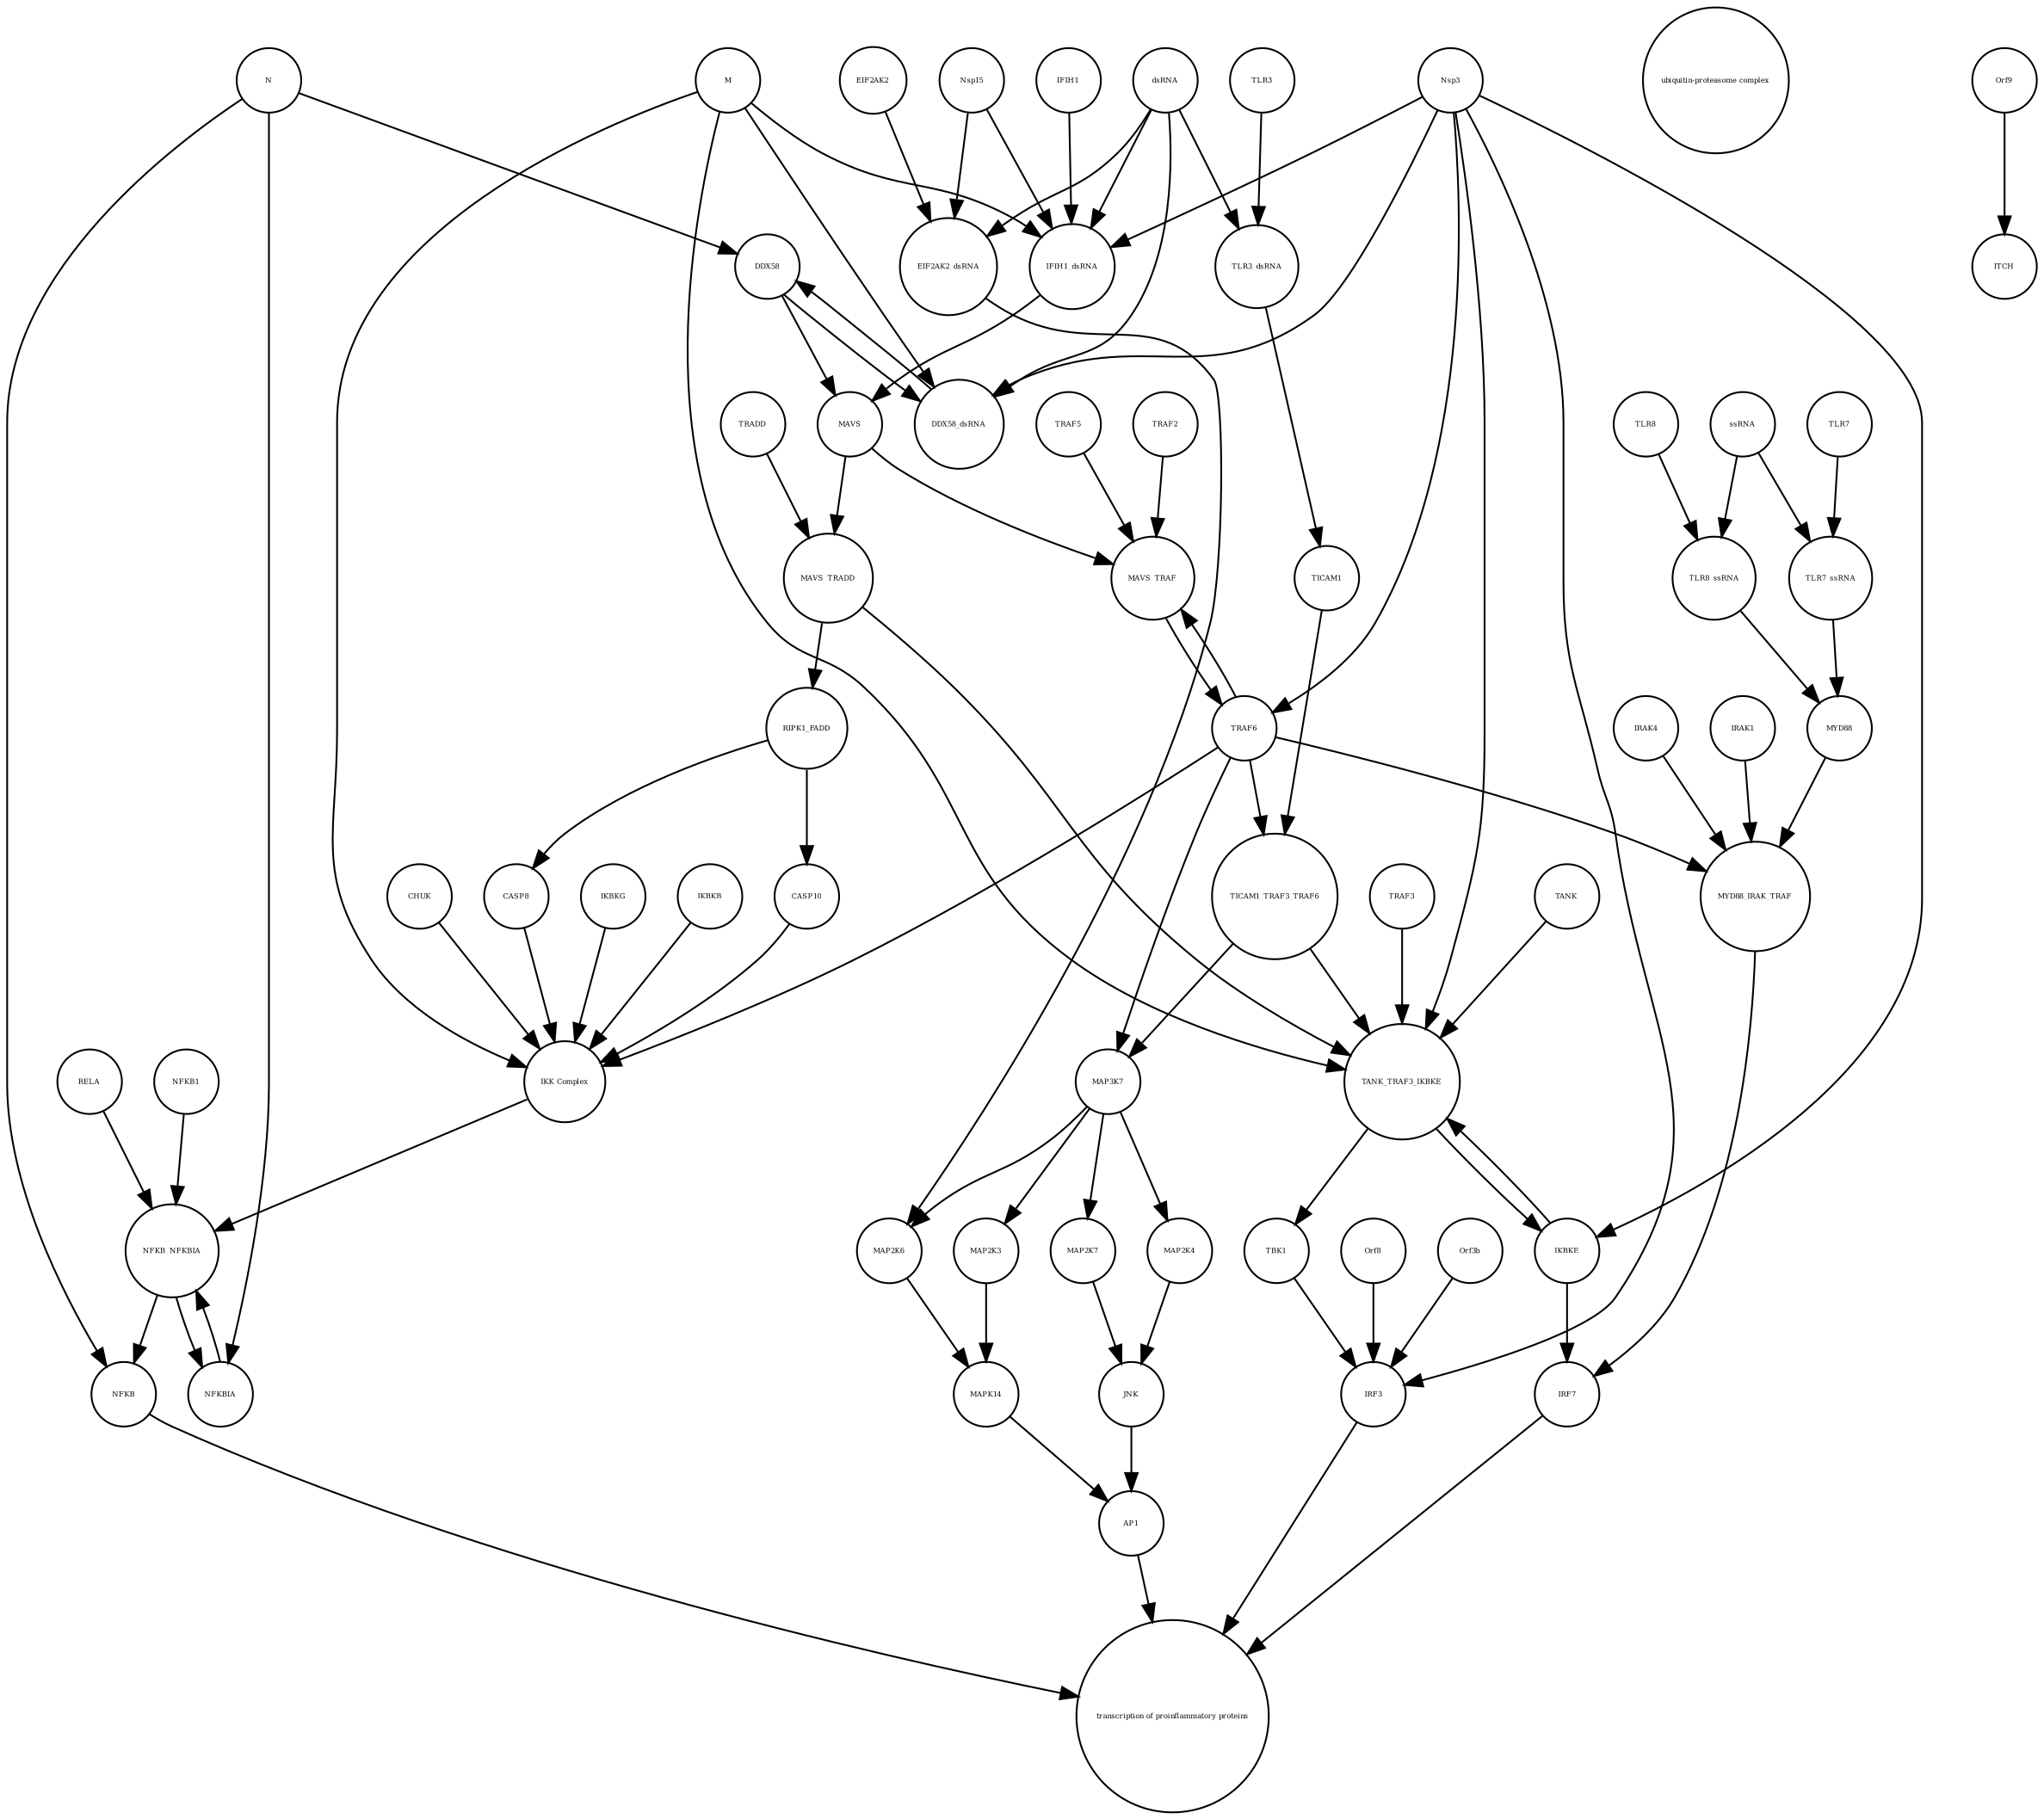 strict digraph  {
AP1 [annotation="", bipartite=0, cls=complex, fontsize=4, label=AP1, shape=circle];
"transcription of proinflammatory proteins" [annotation="", bipartite=0, cls=phenotype, fontsize=4, label="transcription of proinflammatory proteins", shape=circle];
NFKB [annotation="", bipartite=0, cls=complex, fontsize=4, label=NFKB, shape=circle];
IRF3 [annotation=urn_miriam_hgnc_6118, bipartite=0, cls="macromolecule multimer", fontsize=4, label=IRF3, shape=circle];
IRF7 [annotation=urn_miriam_hgnc_6122, bipartite=0, cls="macromolecule multimer", fontsize=4, label=IRF7, shape=circle];
TICAM1_TRAF3_TRAF6 [annotation="", bipartite=0, cls=complex, fontsize=4, label=TICAM1_TRAF3_TRAF6, shape=circle];
JNK [annotation="", bipartite=0, cls=complex, fontsize=4, label=JNK, shape=circle];
dsRNA [annotation="", bipartite=0, cls="nucleic acid feature", fontsize=4, label=dsRNA, shape=circle];
TBK1 [annotation="", bipartite=0, cls=macromolecule, fontsize=4, label=TBK1, shape=circle];
RELA [annotation="", bipartite=0, cls=macromolecule, fontsize=4, label=RELA, shape=circle];
M [annotation=urn_miriam_ncbiprotein_1796318601, bipartite=0, cls=macromolecule, fontsize=4, label=M, shape=circle];
IRAK4 [annotation=urn_miriam_hgnc_17967, bipartite=0, cls=macromolecule, fontsize=4, label=IRAK4, shape=circle];
MYD88_IRAK_TRAF [annotation="", bipartite=0, cls=complex, fontsize=4, label=MYD88_IRAK_TRAF, shape=circle];
TLR8_ssRNA [annotation="", bipartite=0, cls=complex, fontsize=4, label=TLR8_ssRNA, shape=circle];
Orf8 [annotation=urn_miriam_ncbiprotein_1796318604, bipartite=0, cls=macromolecule, fontsize=4, label=Orf8, shape=circle];
TANK [annotation="", bipartite=0, cls=macromolecule, fontsize=4, label=TANK, shape=circle];
TANK_TRAF3_IKBKE [annotation="", bipartite=0, cls=complex, fontsize=4, label=TANK_TRAF3_IKBKE, shape=circle];
RIPK1_FADD [annotation="", bipartite=0, cls=complex, fontsize=4, label=RIPK1_FADD, shape=circle];
NFKBIA [annotation=urn_miriam_hgnc_7797, bipartite=0, cls=macromolecule, fontsize=4, label=NFKBIA, shape=circle];
TRAF5 [annotation=urn_miriam_hgnc_12035, bipartite=0, cls=macromolecule, fontsize=4, label=TRAF5, shape=circle];
TLR3 [annotation=urn_miriam_hgnc_11849, bipartite=0, cls="macromolecule multimer", fontsize=4, label=TLR3, shape=circle];
IFIH1_dsRNA [annotation="", bipartite=0, cls=complex, fontsize=4, label=IFIH1_dsRNA, shape=circle];
DDX58_dsRNA [annotation="", bipartite=0, cls=complex, fontsize=4, label=DDX58_dsRNA, shape=circle];
MAP2K4 [annotation="", bipartite=0, cls=macromolecule, fontsize=4, label=MAP2K4, shape=circle];
Orf3b [annotation=urn_miriam_uniprot_P59633, bipartite=0, cls=macromolecule, fontsize=4, label=Orf3b, shape=circle];
TLR3_dsRNA [annotation="", bipartite=0, cls=complex, fontsize=4, label=TLR3_dsRNA, shape=circle];
IKBKG [annotation="", bipartite=0, cls=macromolecule, fontsize=4, label=IKBKG, shape=circle];
TLR8 [annotation=urn_miriam_hgnc_15632, bipartite=0, cls=macromolecule, fontsize=4, label=TLR8, shape=circle];
NFKB_NFKBIA [annotation="", bipartite=0, cls=complex, fontsize=4, label=NFKB_NFKBIA, shape=circle];
ssRNA [annotation="", bipartite=0, cls="nucleic acid feature", fontsize=4, label=ssRNA, shape=circle];
TLR7_ssRNA [annotation="", bipartite=0, cls=complex, fontsize=4, label=TLR7_ssRNA, shape=circle];
EIF2AK2 [annotation=urn_miriam_hgnc_9437, bipartite=0, cls=macromolecule, fontsize=4, label=EIF2AK2, shape=circle];
Nsp15 [annotation=urn_miriam_ncbiprotein_1802476818, bipartite=0, cls=macromolecule, fontsize=4, label=Nsp15, shape=circle];
CASP8 [annotation="", bipartite=0, cls=macromolecule, fontsize=4, label=CASP8, shape=circle];
TRAF6 [annotation=urn_miriam_hgnc_12036, bipartite=0, cls=macromolecule, fontsize=4, label=TRAF6, shape=circle];
IKBKB [annotation="", bipartite=0, cls=macromolecule, fontsize=4, label=IKBKB, shape=circle];
"ubiquitin-proteasome complex" [annotation="", bipartite=0, cls=complex, fontsize=4, label="ubiquitin-proteasome complex", shape=circle];
MAP2K7 [annotation="", bipartite=0, cls=macromolecule, fontsize=4, label=MAP2K7, shape=circle];
IFIH1 [annotation=urn_miriam_hgnc_18873, bipartite=0, cls=macromolecule, fontsize=4, label=IFIH1, shape=circle];
TLR7 [annotation=urn_miriam_hgnc_15631, bipartite=0, cls=macromolecule, fontsize=4, label=TLR7, shape=circle];
TRAF3 [annotation="", bipartite=0, cls=macromolecule, fontsize=4, label=TRAF3, shape=circle];
CHUK [annotation="", bipartite=0, cls=macromolecule, fontsize=4, label=CHUK, shape=circle];
N [annotation=urn_miriam_ncbiprotein_1798174255, bipartite=0, cls=macromolecule, fontsize=4, label=N, shape=circle];
MAP3K7 [annotation="", bipartite=0, cls=macromolecule, fontsize=4, label=MAP3K7, shape=circle];
DDX58 [annotation=urn_miriam_hgnc_19102, bipartite=0, cls=macromolecule, fontsize=4, label=DDX58, shape=circle];
MAP2K3 [annotation="", bipartite=0, cls=macromolecule, fontsize=4, label=MAP2K3, shape=circle];
Nsp3 [annotation=urn_miriam_ncbiprotein_1802476807, bipartite=0, cls=macromolecule, fontsize=4, label=Nsp3, shape=circle];
MAVS [annotation=urn_miriam_hgnc_29233, bipartite=0, cls="macromolecule multimer", fontsize=4, label=MAVS, shape=circle];
MAVS_TRADD [annotation="", bipartite=0, cls=complex, fontsize=4, label=MAVS_TRADD, shape=circle];
CASP10 [annotation="", bipartite=0, cls=macromolecule, fontsize=4, label=CASP10, shape=circle];
MAPK14 [annotation="", bipartite=0, cls=macromolecule, fontsize=4, label=MAPK14, shape=circle];
TICAM1 [annotation=urn_miriam_hgnc_18348, bipartite=0, cls=macromolecule, fontsize=4, label=TICAM1, shape=circle];
TRADD [annotation=urn_miriam_hgnc_12030, bipartite=0, cls=macromolecule, fontsize=4, label=TRADD, shape=circle];
TRAF2 [annotation=urn_miriam_hgnc_12032, bipartite=0, cls=macromolecule, fontsize=4, label=TRAF2, shape=circle];
NFKB1 [annotation="", bipartite=0, cls=macromolecule, fontsize=4, label=NFKB1, shape=circle];
"IKK Complex" [annotation="", bipartite=0, cls=complex, fontsize=4, label="IKK Complex", shape=circle];
MAP2K6 [annotation="", bipartite=0, cls=macromolecule, fontsize=4, label=MAP2K6, shape=circle];
EIF2AK2_dsRNA [annotation="", bipartite=0, cls=complex, fontsize=4, label=EIF2AK2_dsRNA, shape=circle];
ITCH [annotation="", bipartite=0, cls=macromolecule, fontsize=4, label=ITCH, shape=circle];
MAVS_TRAF [annotation="", bipartite=0, cls=complex, fontsize=4, label=MAVS_TRAF, shape=circle];
IRAK1 [annotation=urn_miriam_hgnc_6112, bipartite=0, cls=macromolecule, fontsize=4, label=IRAK1, shape=circle];
IKBKE [annotation=urn_miriam_hgnc_14552, bipartite=0, cls=macromolecule, fontsize=4, label=IKBKE, shape=circle];
Orf9 [annotation=urn_miriam_uniprot_P59636, bipartite=0, cls=macromolecule, fontsize=4, label=Orf9, shape=circle];
MYD88 [annotation="", bipartite=0, cls=macromolecule, fontsize=4, label=MYD88, shape=circle];
AP1 -> "transcription of proinflammatory proteins"  [annotation="", interaction_type="necessary stimulation"];
NFKB -> "transcription of proinflammatory proteins"  [annotation="", interaction_type="necessary stimulation"];
IRF3 -> "transcription of proinflammatory proteins"  [annotation="", interaction_type="necessary stimulation"];
IRF7 -> "transcription of proinflammatory proteins"  [annotation="", interaction_type="necessary stimulation"];
TICAM1_TRAF3_TRAF6 -> TANK_TRAF3_IKBKE  [annotation="urn_miriam_pubmed_19380580|urn_miriam_pubmed_19366914|urn_miriam_taxonomy_694009", interaction_type=stimulation];
TICAM1_TRAF3_TRAF6 -> MAP3K7  [annotation=urn_miriam_pubmed_19366914, interaction_type=stimulation];
JNK -> AP1  [annotation=urn_miriam_pubmed_19366914, interaction_type=stimulation];
dsRNA -> TLR3_dsRNA  [annotation="", interaction_type=production];
dsRNA -> IFIH1_dsRNA  [annotation="", interaction_type=production];
dsRNA -> DDX58_dsRNA  [annotation="", interaction_type=production];
dsRNA -> EIF2AK2_dsRNA  [annotation="", interaction_type=production];
TBK1 -> IRF3  [annotation="urn_miriam_pubmed_17761676|urn_miriam_pubmed_31226023|urn_miriam_taxonomy_694009", interaction_type=catalysis];
RELA -> NFKB_NFKBIA  [annotation="", interaction_type=production];
M -> "IKK Complex"  [annotation="urn_miriam_pubmed_19366914|urn_miriam_pubmed_20303872|urn_miriam_pubmed_17705188|urn_miriam_pubmed_694009", interaction_type=inhibition];
M -> TANK_TRAF3_IKBKE  [annotation="urn_miriam_pubmed_19366914|urn_miriam_pubmed_27164085|urn_miriam_pubmed_19380580|urn_miriam_taxonomy_694009", interaction_type=inhibition];
M -> DDX58_dsRNA  [annotation="urn_miriam_pubmed_20303872|urn_miriam_pubmed_19380580|urn_miriam_pubmed_31226023|urn_miriam_taxonomy_694009", interaction_type=inhibition];
M -> IFIH1_dsRNA  [annotation="urn_miriam_pubmed_28484023|urn_miriam_pubmed_19380580|urn_miriam_pubmed_31226023|urn_miriam_taxonomy_694009", interaction_type=inhibition];
IRAK4 -> MYD88_IRAK_TRAF  [annotation="", interaction_type=production];
MYD88_IRAK_TRAF -> IRF7  [annotation=urn_miriam_pubmed_20303872, interaction_type=catalysis];
TLR8_ssRNA -> MYD88  [annotation=urn_miriam_pubmed_19366914, interaction_type=stimulation];
Orf8 -> IRF3  [annotation="urn_miriam_pubmed_17761676|urn_miriam_pubmed_31226023|urn_miriam_taxonomy_694009", interaction_type=inhibition];
TANK -> TANK_TRAF3_IKBKE  [annotation="", interaction_type=production];
TANK_TRAF3_IKBKE -> IKBKE  [annotation="urn_miriam_pubmed_20303872|urn_miriam_pubmed_31226023|urn_miriam_taxonomy_694009", interaction_type=stimulation];
TANK_TRAF3_IKBKE -> TBK1  [annotation=urn_miriam_pubmed_20303872, interaction_type=stimulation];
RIPK1_FADD -> CASP10  [annotation=urn_miriam_pubmed_20303872, interaction_type=stimulation];
RIPK1_FADD -> CASP8  [annotation=urn_miriam_pubmed_19366914, interaction_type=stimulation];
NFKBIA -> NFKB_NFKBIA  [annotation="", interaction_type=production];
TRAF5 -> MAVS_TRAF  [annotation="", interaction_type=production];
TLR3 -> TLR3_dsRNA  [annotation="", interaction_type=production];
IFIH1_dsRNA -> MAVS  [annotation=urn_miriam_pubmed_25581309, interaction_type=catalysis];
DDX58_dsRNA -> DDX58  [annotation="urn_miriam_pubmed_25581309|urn_miriam_pubmed_28148787|urn_miriam_taxonomy_694009", interaction_type=catalysis];
MAP2K4 -> JNK  [annotation=urn_miriam_pubmed_19366914, interaction_type=catalysis];
Orf3b -> IRF3  [annotation="urn_miriam_pubmed_17761676|urn_miriam_pubmed_31226023|urn_miriam_taxonomy_694009", interaction_type=inhibition];
TLR3_dsRNA -> TICAM1  [annotation=urn_miriam_pubmed_20303872, interaction_type=stimulation];
IKBKG -> "IKK Complex"  [annotation="", interaction_type=production];
TLR8 -> TLR8_ssRNA  [annotation="", interaction_type=production];
NFKB_NFKBIA -> NFKBIA  [annotation="", interaction_type=production];
NFKB_NFKBIA -> NFKB  [annotation="", interaction_type=production];
ssRNA -> TLR7_ssRNA  [annotation="", interaction_type=production];
ssRNA -> TLR8_ssRNA  [annotation="", interaction_type=production];
TLR7_ssRNA -> MYD88  [annotation=urn_miriam_pubmed_19366914, interaction_type=stimulation];
EIF2AK2 -> EIF2AK2_dsRNA  [annotation="", interaction_type=production];
Nsp15 -> IFIH1_dsRNA  [annotation="urn_miriam_pubmed_28484023|urn_miriam_pubmed_19380580|urn_miriam_pubmed_31226023|urn_miriam_taxonomy_694009", interaction_type=inhibition];
Nsp15 -> EIF2AK2_dsRNA  [annotation="urn_miriam_pubmed_28484023|urn_miriam_pubmed_19366914|urn_miriam_taxonomy_694009", interaction_type=inhibition];
CASP8 -> "IKK Complex"  [annotation="urn_miriam_pubmed_19366914|urn_miriam_pubmed_20303872|urn_miriam_pubmed_17705188|urn_miriam_pubmed_694009", interaction_type=stimulation];
TRAF6 -> TICAM1_TRAF3_TRAF6  [annotation="", interaction_type=production];
TRAF6 -> MYD88_IRAK_TRAF  [annotation="", interaction_type=production];
TRAF6 -> "IKK Complex"  [annotation="urn_miriam_pubmed_19366914|urn_miriam_pubmed_20303872|urn_miriam_pubmed_17705188|urn_miriam_pubmed_694009", interaction_type=stimulation];
TRAF6 -> MAVS_TRAF  [annotation="", interaction_type=production];
TRAF6 -> MAP3K7  [annotation=urn_miriam_pubmed_19366914, interaction_type=stimulation];
IKBKB -> "IKK Complex"  [annotation="", interaction_type=production];
MAP2K7 -> JNK  [annotation=urn_miriam_pubmed_19366914, interaction_type=catalysis];
IFIH1 -> IFIH1_dsRNA  [annotation="", interaction_type=production];
TLR7 -> TLR7_ssRNA  [annotation="", interaction_type=production];
TRAF3 -> TANK_TRAF3_IKBKE  [annotation="", interaction_type=production];
CHUK -> "IKK Complex"  [annotation="", interaction_type=production];
N -> DDX58  [annotation="urn_miriam_pubmed_25581309|urn_miriam_pubmed_28148787|urn_miriam_taxonomy_694009", interaction_type=inhibition];
N -> NFKBIA  [annotation="urn_miriam_pubmed_16143815|urn_miriam_taxonomy_694009", interaction_type=stimulation];
N -> NFKB  [annotation="urn_miriam_pubmed_16143815|urn_miriam_taxonomy_694009", interaction_type=stimulation];
MAP3K7 -> MAP2K3  [annotation=urn_miriam_pubmed_19366914, interaction_type=catalysis];
MAP3K7 -> MAP2K6  [annotation=urn_miriam_pubmed_19366914, interaction_type=catalysis];
MAP3K7 -> MAP2K4  [annotation=urn_miriam_pubmed_19366914, interaction_type=catalysis];
MAP3K7 -> MAP2K7  [annotation=urn_miriam_pubmed_19366914, interaction_type=catalysis];
DDX58 -> MAVS  [annotation=urn_miriam_pubmed_25581309, interaction_type=catalysis];
DDX58 -> DDX58_dsRNA  [annotation="", interaction_type=production];
MAP2K3 -> MAPK14  [annotation=urn_miriam_pubmed_19366914, interaction_type=catalysis];
Nsp3 -> IKBKE  [annotation="urn_miriam_pubmed_20303872|urn_miriam_pubmed_31226023|urn_miriam_taxonomy_694009", interaction_type=inhibition];
Nsp3 -> IRF3  [annotation="urn_miriam_pubmed_17761676|urn_miriam_pubmed_31226023|urn_miriam_taxonomy_694009", interaction_type=inhibition];
Nsp3 -> TRAF6  [annotation="urn_miriam_pubmed_27164085|urn_miriam_taxonomy_694009", interaction_type=catalysis];
Nsp3 -> TANK_TRAF3_IKBKE  [annotation="urn_miriam_pubmed_19366914|urn_miriam_pubmed_27164085|urn_miriam_pubmed_19380580|urn_miriam_taxonomy_694009", interaction_type=inhibition];
Nsp3 -> DDX58_dsRNA  [annotation="urn_miriam_pubmed_20303872|urn_miriam_pubmed_19380580|urn_miriam_pubmed_31226023|urn_miriam_taxonomy_694009", interaction_type=inhibition];
Nsp3 -> IFIH1_dsRNA  [annotation="urn_miriam_pubmed_28484023|urn_miriam_pubmed_19380580|urn_miriam_pubmed_31226023|urn_miriam_taxonomy_694009", interaction_type=inhibition];
MAVS -> MAVS_TRADD  [annotation="", interaction_type=production];
MAVS -> MAVS_TRAF  [annotation="", interaction_type=production];
MAVS_TRADD -> RIPK1_FADD  [annotation=urn_miriam_pubmed_19366914, interaction_type=stimulation];
MAVS_TRADD -> TANK_TRAF3_IKBKE  [annotation="urn_miriam_pubmed_19366914|urn_miriam_pubmed_27164085|urn_miriam_pubmed_19380580|urn_miriam_taxonomy_694009", interaction_type=stimulation];
CASP10 -> "IKK Complex"  [annotation="urn_miriam_pubmed_19366914|urn_miriam_pubmed_20303872|urn_miriam_pubmed_17705188|urn_miriam_pubmed_694009", interaction_type=stimulation];
MAPK14 -> AP1  [annotation=urn_miriam_pubmed_19366914, interaction_type=stimulation];
TICAM1 -> TICAM1_TRAF3_TRAF6  [annotation="", interaction_type=production];
TRADD -> MAVS_TRADD  [annotation="", interaction_type=production];
TRAF2 -> MAVS_TRAF  [annotation="", interaction_type=production];
NFKB1 -> NFKB_NFKBIA  [annotation="", interaction_type=production];
"IKK Complex" -> NFKB_NFKBIA  [annotation=urn_miriam_pubmed_19366914, interaction_type=catalysis];
MAP2K6 -> MAPK14  [annotation=urn_miriam_pubmed_19366914, interaction_type=catalysis];
EIF2AK2_dsRNA -> MAP2K6  [annotation=urn_miriam_pubmed_19366914, interaction_type=stimulation];
MAVS_TRAF -> TRAF6  [annotation=urn_miriam_pubmed_19366914, interaction_type=catalysis];
IRAK1 -> MYD88_IRAK_TRAF  [annotation="", interaction_type=production];
IKBKE -> IRF7  [annotation=urn_miriam_pubmed_20303872, interaction_type=catalysis];
IKBKE -> TANK_TRAF3_IKBKE  [annotation="", interaction_type=production];
Orf9 -> ITCH  [annotation="urn_miriam_pubmed_25135833|urn_miriam_taxonomy_694009", interaction_type=stimulation];
MYD88 -> MYD88_IRAK_TRAF  [annotation="", interaction_type=production];
}
